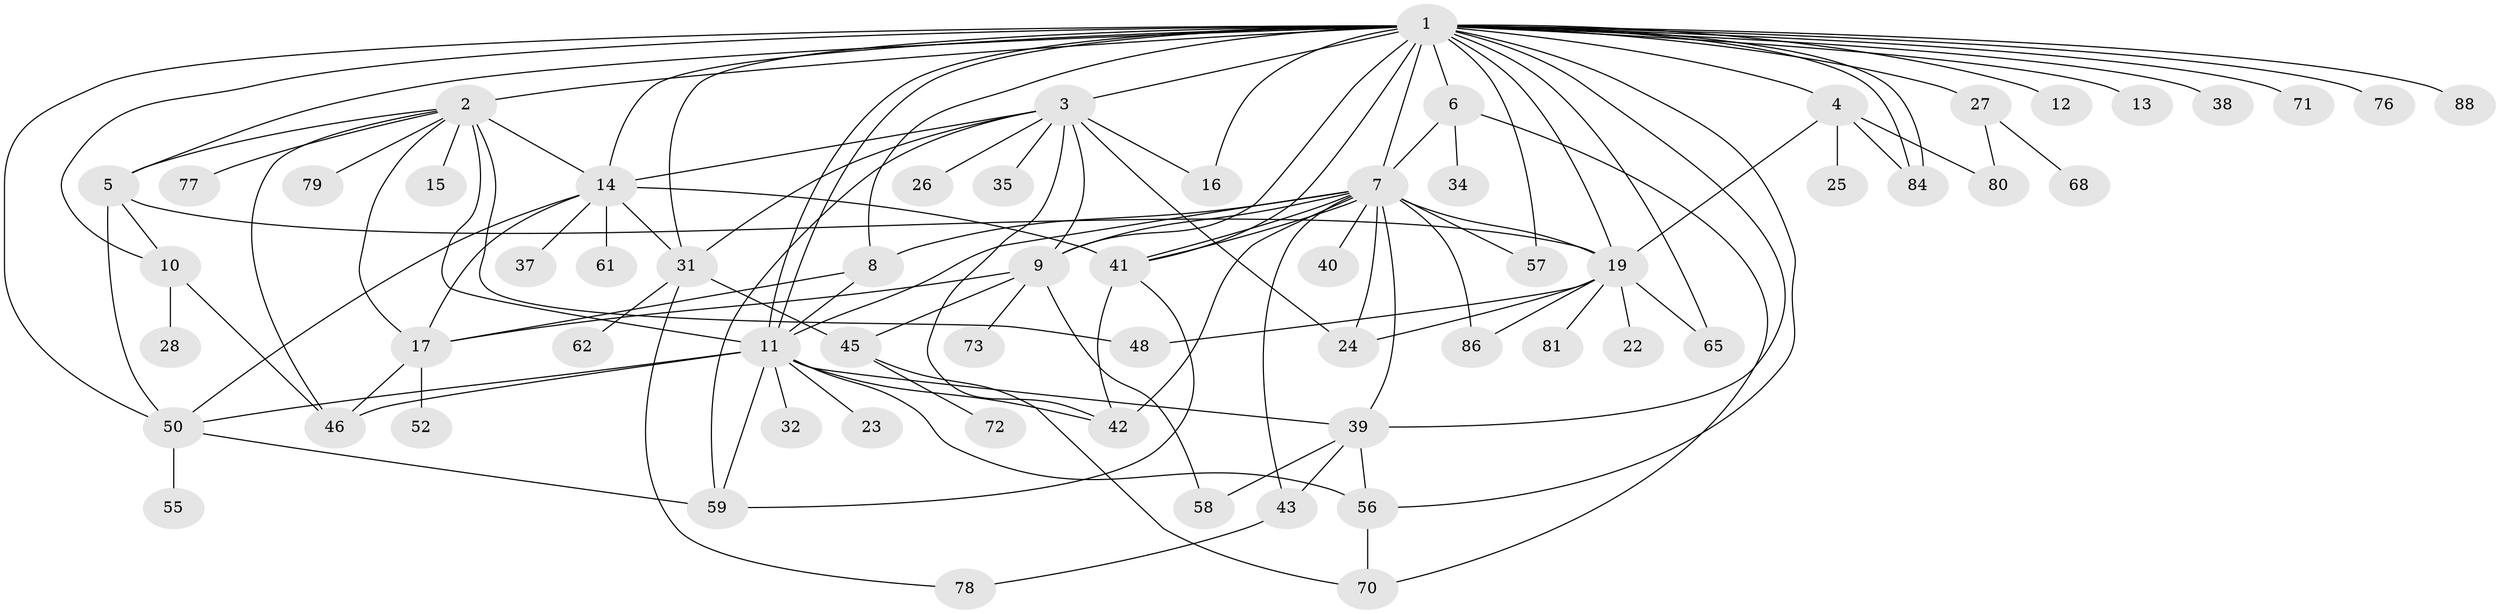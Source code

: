 // Generated by graph-tools (version 1.1) at 2025/23/03/03/25 07:23:49]
// undirected, 63 vertices, 117 edges
graph export_dot {
graph [start="1"]
  node [color=gray90,style=filled];
  1 [super="+53"];
  2 [super="+66"];
  3 [super="+18"];
  4;
  5 [super="+33"];
  6 [super="+21"];
  7 [super="+44"];
  8 [super="+51"];
  9 [super="+20"];
  10 [super="+54"];
  11 [super="+30"];
  12;
  13;
  14 [super="+29"];
  15;
  16;
  17 [super="+74"];
  19 [super="+49"];
  22;
  23;
  24 [super="+75"];
  25;
  26;
  27;
  28;
  31 [super="+36"];
  32;
  34;
  35 [super="+85"];
  37;
  38;
  39 [super="+60"];
  40;
  41 [super="+69"];
  42 [super="+47"];
  43 [super="+82"];
  45 [super="+64"];
  46 [super="+87"];
  48;
  50 [super="+63"];
  52;
  55;
  56;
  57 [super="+67"];
  58;
  59 [super="+83"];
  61;
  62;
  65;
  68;
  70;
  71;
  72;
  73;
  76;
  77;
  78;
  79;
  80;
  81;
  84;
  86;
  88;
  1 -- 2 [weight=2];
  1 -- 3 [weight=2];
  1 -- 4;
  1 -- 5;
  1 -- 6;
  1 -- 7;
  1 -- 9;
  1 -- 11;
  1 -- 11;
  1 -- 12;
  1 -- 13;
  1 -- 16;
  1 -- 27;
  1 -- 38;
  1 -- 39;
  1 -- 50 [weight=2];
  1 -- 56;
  1 -- 65;
  1 -- 71;
  1 -- 76;
  1 -- 84;
  1 -- 84;
  1 -- 88;
  1 -- 8;
  1 -- 19 [weight=2];
  1 -- 57;
  1 -- 14;
  1 -- 10;
  1 -- 41;
  1 -- 31;
  2 -- 14 [weight=2];
  2 -- 15;
  2 -- 17;
  2 -- 46;
  2 -- 48;
  2 -- 77;
  2 -- 5;
  2 -- 11;
  2 -- 79;
  3 -- 16;
  3 -- 24;
  3 -- 26;
  3 -- 9 [weight=2];
  3 -- 14 [weight=2];
  3 -- 42;
  3 -- 35;
  3 -- 59;
  3 -- 31;
  4 -- 19;
  4 -- 25;
  4 -- 80;
  4 -- 84;
  5 -- 10;
  5 -- 50;
  5 -- 19;
  6 -- 7;
  6 -- 34;
  6 -- 70;
  7 -- 8;
  7 -- 9;
  7 -- 11;
  7 -- 19 [weight=2];
  7 -- 24;
  7 -- 40;
  7 -- 41;
  7 -- 41;
  7 -- 42;
  7 -- 43 [weight=2];
  7 -- 57;
  7 -- 86;
  7 -- 39;
  8 -- 17;
  8 -- 11;
  9 -- 45;
  9 -- 73;
  9 -- 17;
  9 -- 58;
  10 -- 28;
  10 -- 46;
  11 -- 23;
  11 -- 32;
  11 -- 46;
  11 -- 50;
  11 -- 56;
  11 -- 59;
  11 -- 42;
  11 -- 39;
  14 -- 37;
  14 -- 41;
  14 -- 17;
  14 -- 61;
  14 -- 31;
  14 -- 50;
  17 -- 46;
  17 -- 52;
  19 -- 22;
  19 -- 48;
  19 -- 81;
  19 -- 86;
  19 -- 65;
  19 -- 24;
  27 -- 68;
  27 -- 80;
  31 -- 45;
  31 -- 62;
  31 -- 78;
  39 -- 56;
  39 -- 58;
  39 -- 43;
  41 -- 42;
  41 -- 59;
  43 -- 78;
  45 -- 70;
  45 -- 72;
  50 -- 55;
  50 -- 59;
  56 -- 70;
}
